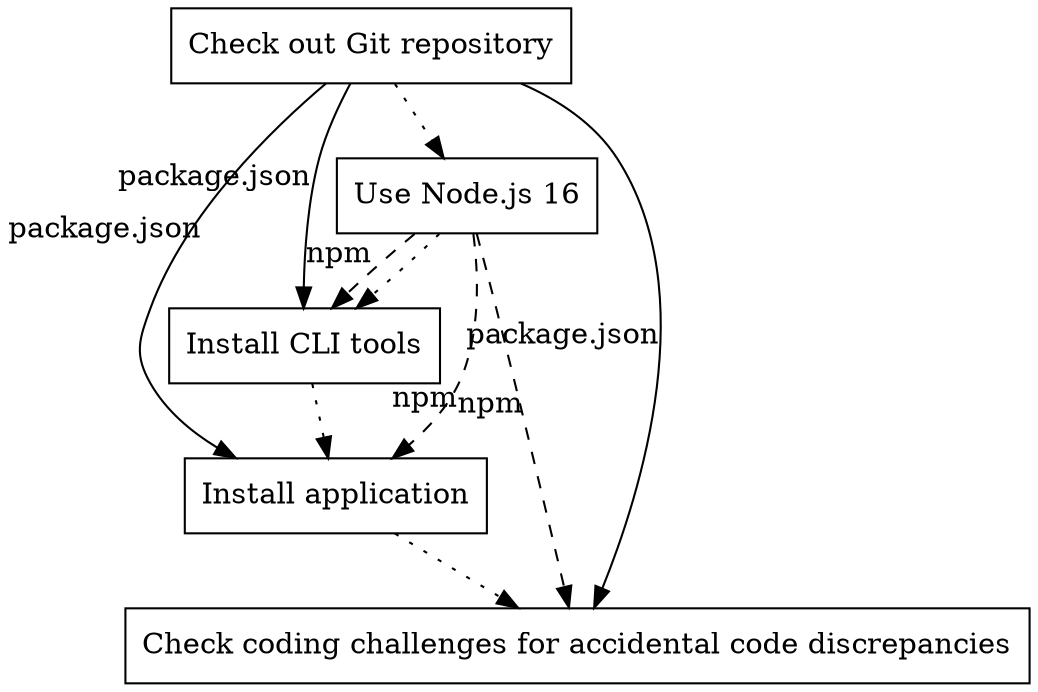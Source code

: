 digraph {
	"Check out Git repository" [shape=rect]
	"Use Node.js 16" [shape=rect]
	"Install CLI tools" [shape=rect]
	"Install application" [shape=rect]
	"Check coding challenges for accidental code discrepancies" [shape=rect]
	"Check out Git repository" -> "Install CLI tools" [decorate=false xlabel="package.json"]
	"Check out Git repository" -> "Install application" [decorate=false xlabel="package.json"]
	"Check out Git repository" -> "Check coding challenges for accidental code discrepancies" [decorate=false xlabel="package.json"]
	"Check out Git repository" -> "Use Node.js 16" [style=dotted xlabel=""]
	"Use Node.js 16" -> "Install CLI tools" [style=dashed xlabel=npm]
	"Use Node.js 16" -> "Install application" [style=dashed xlabel=npm]
	"Use Node.js 16" -> "Check coding challenges for accidental code discrepancies" [style=dashed xlabel=npm]
	"Use Node.js 16" -> "Install CLI tools" [style=dotted xlabel=""]
	"Install CLI tools" -> "Install application" [style=dotted xlabel=""]
	"Install application" -> "Check coding challenges for accidental code discrepancies" [style=dotted xlabel=""]
}
